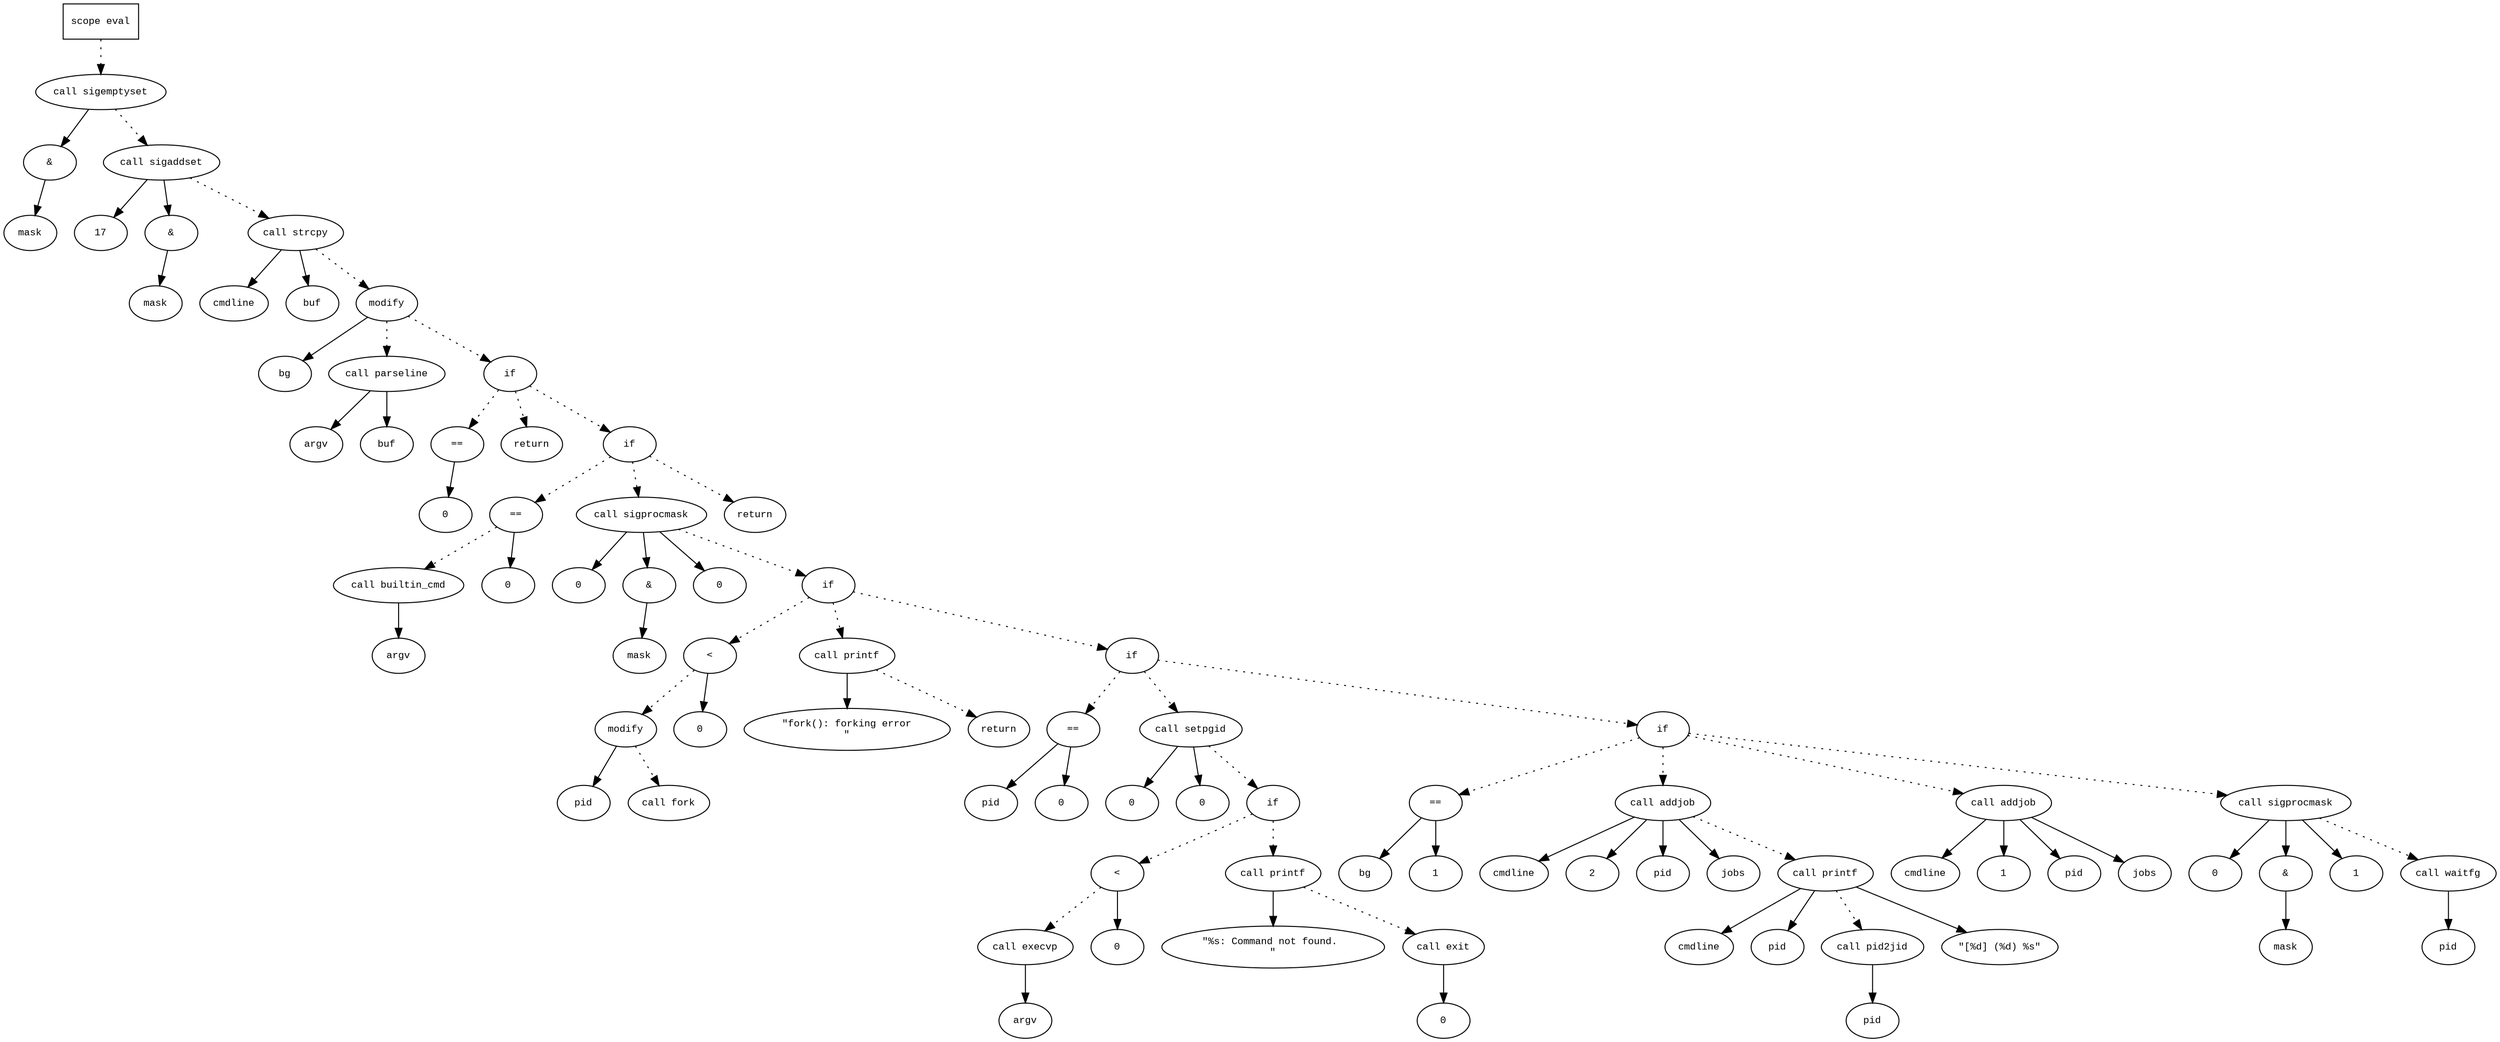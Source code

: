digraph AST {
  graph [fontname="Times New Roman",fontsize=10];
  node  [fontname="Courier New",fontsize=10];
  edge  [fontname="Times New Roman",fontsize=10];

  node1 [label="scope eval",shape=box];
  node2 [label="call sigemptyset",shape=ellipse];
  node3 [label="&",shape=ellipse];
  node2 -> node3;
  node4 [label="mask",shape=ellipse];
  node3 -> node4;
  node1 -> node2 [style=dotted];
  node5 [label="call sigaddset",shape=ellipse];
  node6 [label="17",shape=ellipse];
  node5 -> node6;
  node7 [label="&",shape=ellipse];
  node5 -> node7;
  node8 [label="mask",shape=ellipse];
  node7 -> node8;
  node2 -> node5 [style=dotted];
  node9 [label="call strcpy",shape=ellipse];
  node10 [label="cmdline",shape=ellipse];
  node9 -> node10;
  node11 [label="buf",shape=ellipse];
  node9 -> node11;
  node5 -> node9 [style=dotted];
  node12 [label="modify",shape=ellipse];
  node13 [label="bg",shape=ellipse];
  node12 -> node13;
  node14 [label="call parseline",shape=ellipse];
  node15 [label="argv",shape=ellipse];
  node14 -> node15;
  node16 [label="buf",shape=ellipse];
  node14 -> node16;
  node12 -> node14 [style=dotted];
  node9 -> node12 [style=dotted];
  node17 [label="if",shape=ellipse];
  node12 -> node17 [style=dotted];
  node18 [label="==",shape=ellipse];
  node19 [label="0",shape=ellipse];
  node18 -> node19;
  node17 -> node18 [style=dotted];
  node20 [label="return",shape=ellipse];
  node17 -> node20 [style=dotted];
  node21 [label="if",shape=ellipse];
  node17 -> node21 [style=dotted];
  node22 [label="==",shape=ellipse];
  node23 [label="call builtin_cmd",shape=ellipse];
  node24 [label="argv",shape=ellipse];
  node23 -> node24;
  node22 -> node23 [style=dotted];
  node25 [label="0",shape=ellipse];
  node22 -> node25;
  node21 -> node22 [style=dotted];
  node26 [label="call sigprocmask",shape=ellipse];
  node27 [label="0",shape=ellipse];
  node26 -> node27;
  node28 [label="&",shape=ellipse];
  node26 -> node28;
  node29 [label="mask",shape=ellipse];
  node28 -> node29;
  node30 [label="0",shape=ellipse];
  node26 -> node30;
  node21 -> node26 [style=dotted];
  node31 [label="if",shape=ellipse];
  node26 -> node31 [style=dotted];
  node32 [label="<",shape=ellipse];
  node33 [label="modify",shape=ellipse];
  node34 [label="pid",shape=ellipse];
  node33 -> node34;
  node35 [label="call fork",shape=ellipse];
  node33 -> node35 [style=dotted];
  node32 -> node33 [style=dotted];
  node36 [label="0",shape=ellipse];
  node32 -> node36;
  node31 -> node32 [style=dotted];
  node37 [label="call printf",shape=ellipse];
  node38 [label="\"fork(): forking error
\"",shape=ellipse];
  node37 -> node38;
  node31 -> node37 [style=dotted];
  node39 [label="return",shape=ellipse];
  node37 -> node39 [style=dotted];
  node40 [label="if",shape=ellipse];
  node31 -> node40 [style=dotted];
  node41 [label="==",shape=ellipse];
  node42 [label="pid",shape=ellipse];
  node41 -> node42;
  node43 [label="0",shape=ellipse];
  node41 -> node43;
  node40 -> node41 [style=dotted];
  node44 [label="call setpgid",shape=ellipse];
  node45 [label="0",shape=ellipse];
  node44 -> node45;
  node46 [label="0",shape=ellipse];
  node44 -> node46;
  node40 -> node44 [style=dotted];
  node47 [label="if",shape=ellipse];
  node44 -> node47 [style=dotted];
  node48 [label="<",shape=ellipse];
  node49 [label="call execvp",shape=ellipse];
  node50 [label="argv",shape=ellipse];
  node49 -> node50;
  node48 -> node49 [style=dotted];
  node51 [label="0",shape=ellipse];
  node48 -> node51;
  node47 -> node48 [style=dotted];
  node52 [label="call printf",shape=ellipse];
  node53 [label="\"%s: Command not found. 
\"",shape=ellipse];
  node52 -> node53;
  node47 -> node52 [style=dotted];
  node54 [label="call exit",shape=ellipse];
  node55 [label="0",shape=ellipse];
  node54 -> node55;
  node52 -> node54 [style=dotted];
  node56 [label="if",shape=ellipse];
  node40 -> node56 [style=dotted];
  node57 [label="==",shape=ellipse];
  node58 [label="bg",shape=ellipse];
  node57 -> node58;
  node59 [label="1",shape=ellipse];
  node57 -> node59;
  node56 -> node57 [style=dotted];
  node60 [label="call addjob",shape=ellipse];
  node61 [label="cmdline",shape=ellipse];
  node60 -> node61;
  node62 [label="2",shape=ellipse];
  node60 -> node62;
  node63 [label="pid",shape=ellipse];
  node60 -> node63;
  node64 [label="jobs",shape=ellipse];
  node60 -> node64;
  node56 -> node60 [style=dotted];
  node65 [label="call printf",shape=ellipse];
  node66 [label="cmdline",shape=ellipse];
  node65 -> node66;
  node67 [label="pid",shape=ellipse];
  node65 -> node67;
  node68 [label="call pid2jid",shape=ellipse];
  node69 [label="pid",shape=ellipse];
  node68 -> node69;
  node65 -> node68 [style=dotted];
  node70 [label="\"[%d] (%d) %s\"",shape=ellipse];
  node65 -> node70;
  node60 -> node65 [style=dotted];
  node71 [label="call addjob",shape=ellipse];
  node72 [label="cmdline",shape=ellipse];
  node71 -> node72;
  node73 [label="1",shape=ellipse];
  node71 -> node73;
  node74 [label="pid",shape=ellipse];
  node71 -> node74;
  node75 [label="jobs",shape=ellipse];
  node71 -> node75;
  node56 -> node71 [style=dotted];
  node76 [label="call sigprocmask",shape=ellipse];
  node77 [label="0",shape=ellipse];
  node76 -> node77;
  node78 [label="&",shape=ellipse];
  node76 -> node78;
  node79 [label="mask",shape=ellipse];
  node78 -> node79;
  node80 [label="1",shape=ellipse];
  node76 -> node80;
  node56 -> node76 [style=dotted];
  node81 [label="call waitfg",shape=ellipse];
  node82 [label="pid",shape=ellipse];
  node81 -> node82;
  node76 -> node81 [style=dotted];
  node83 [label="return",shape=ellipse];
  node21 -> node83 [style=dotted];
} 